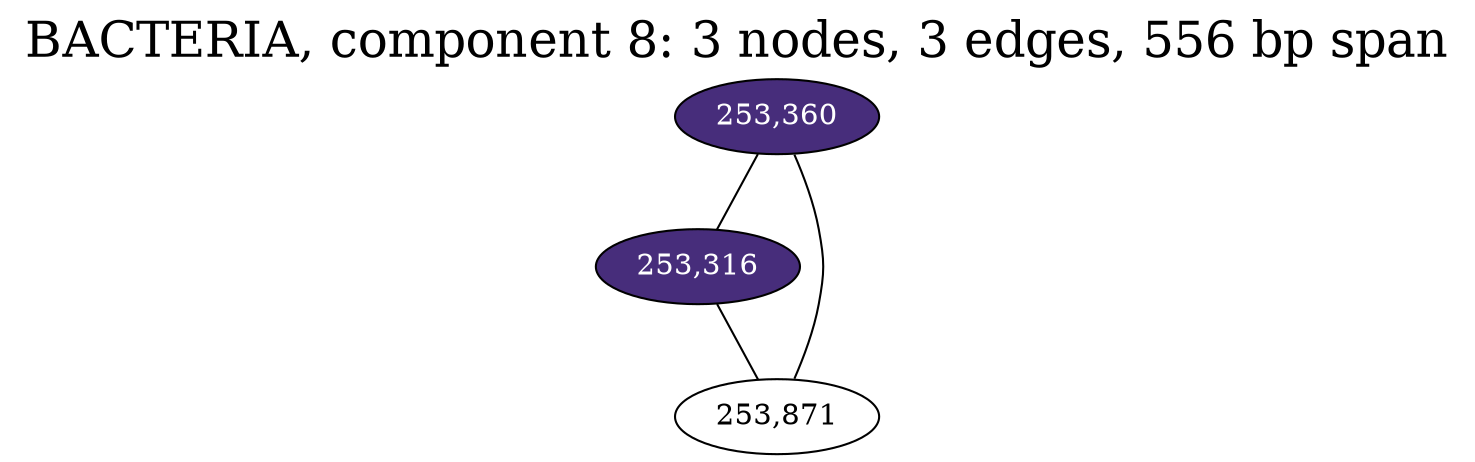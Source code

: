 graph BACTERIA_cc8 {
	overlap="prism50";
	outputorder="edgesfirst";
	node [style="filled"];
	label="BACTERIA, component 8: 3 nodes, 3 edges, 556 bp span";
	labelloc="t";
	fontsize=24;
	"253,360" [fillcolor="#472d7b", fontcolor="#ffffff"];
	"253,316" [fillcolor="#472d7b", fontcolor="#ffffff"];
	"253,871" [fillcolor="#ffffff", fontcolor="#000000"];
	"253,360" -- "253,316";
	"253,360" -- "253,871";
	"253,316" -- "253,871";
}